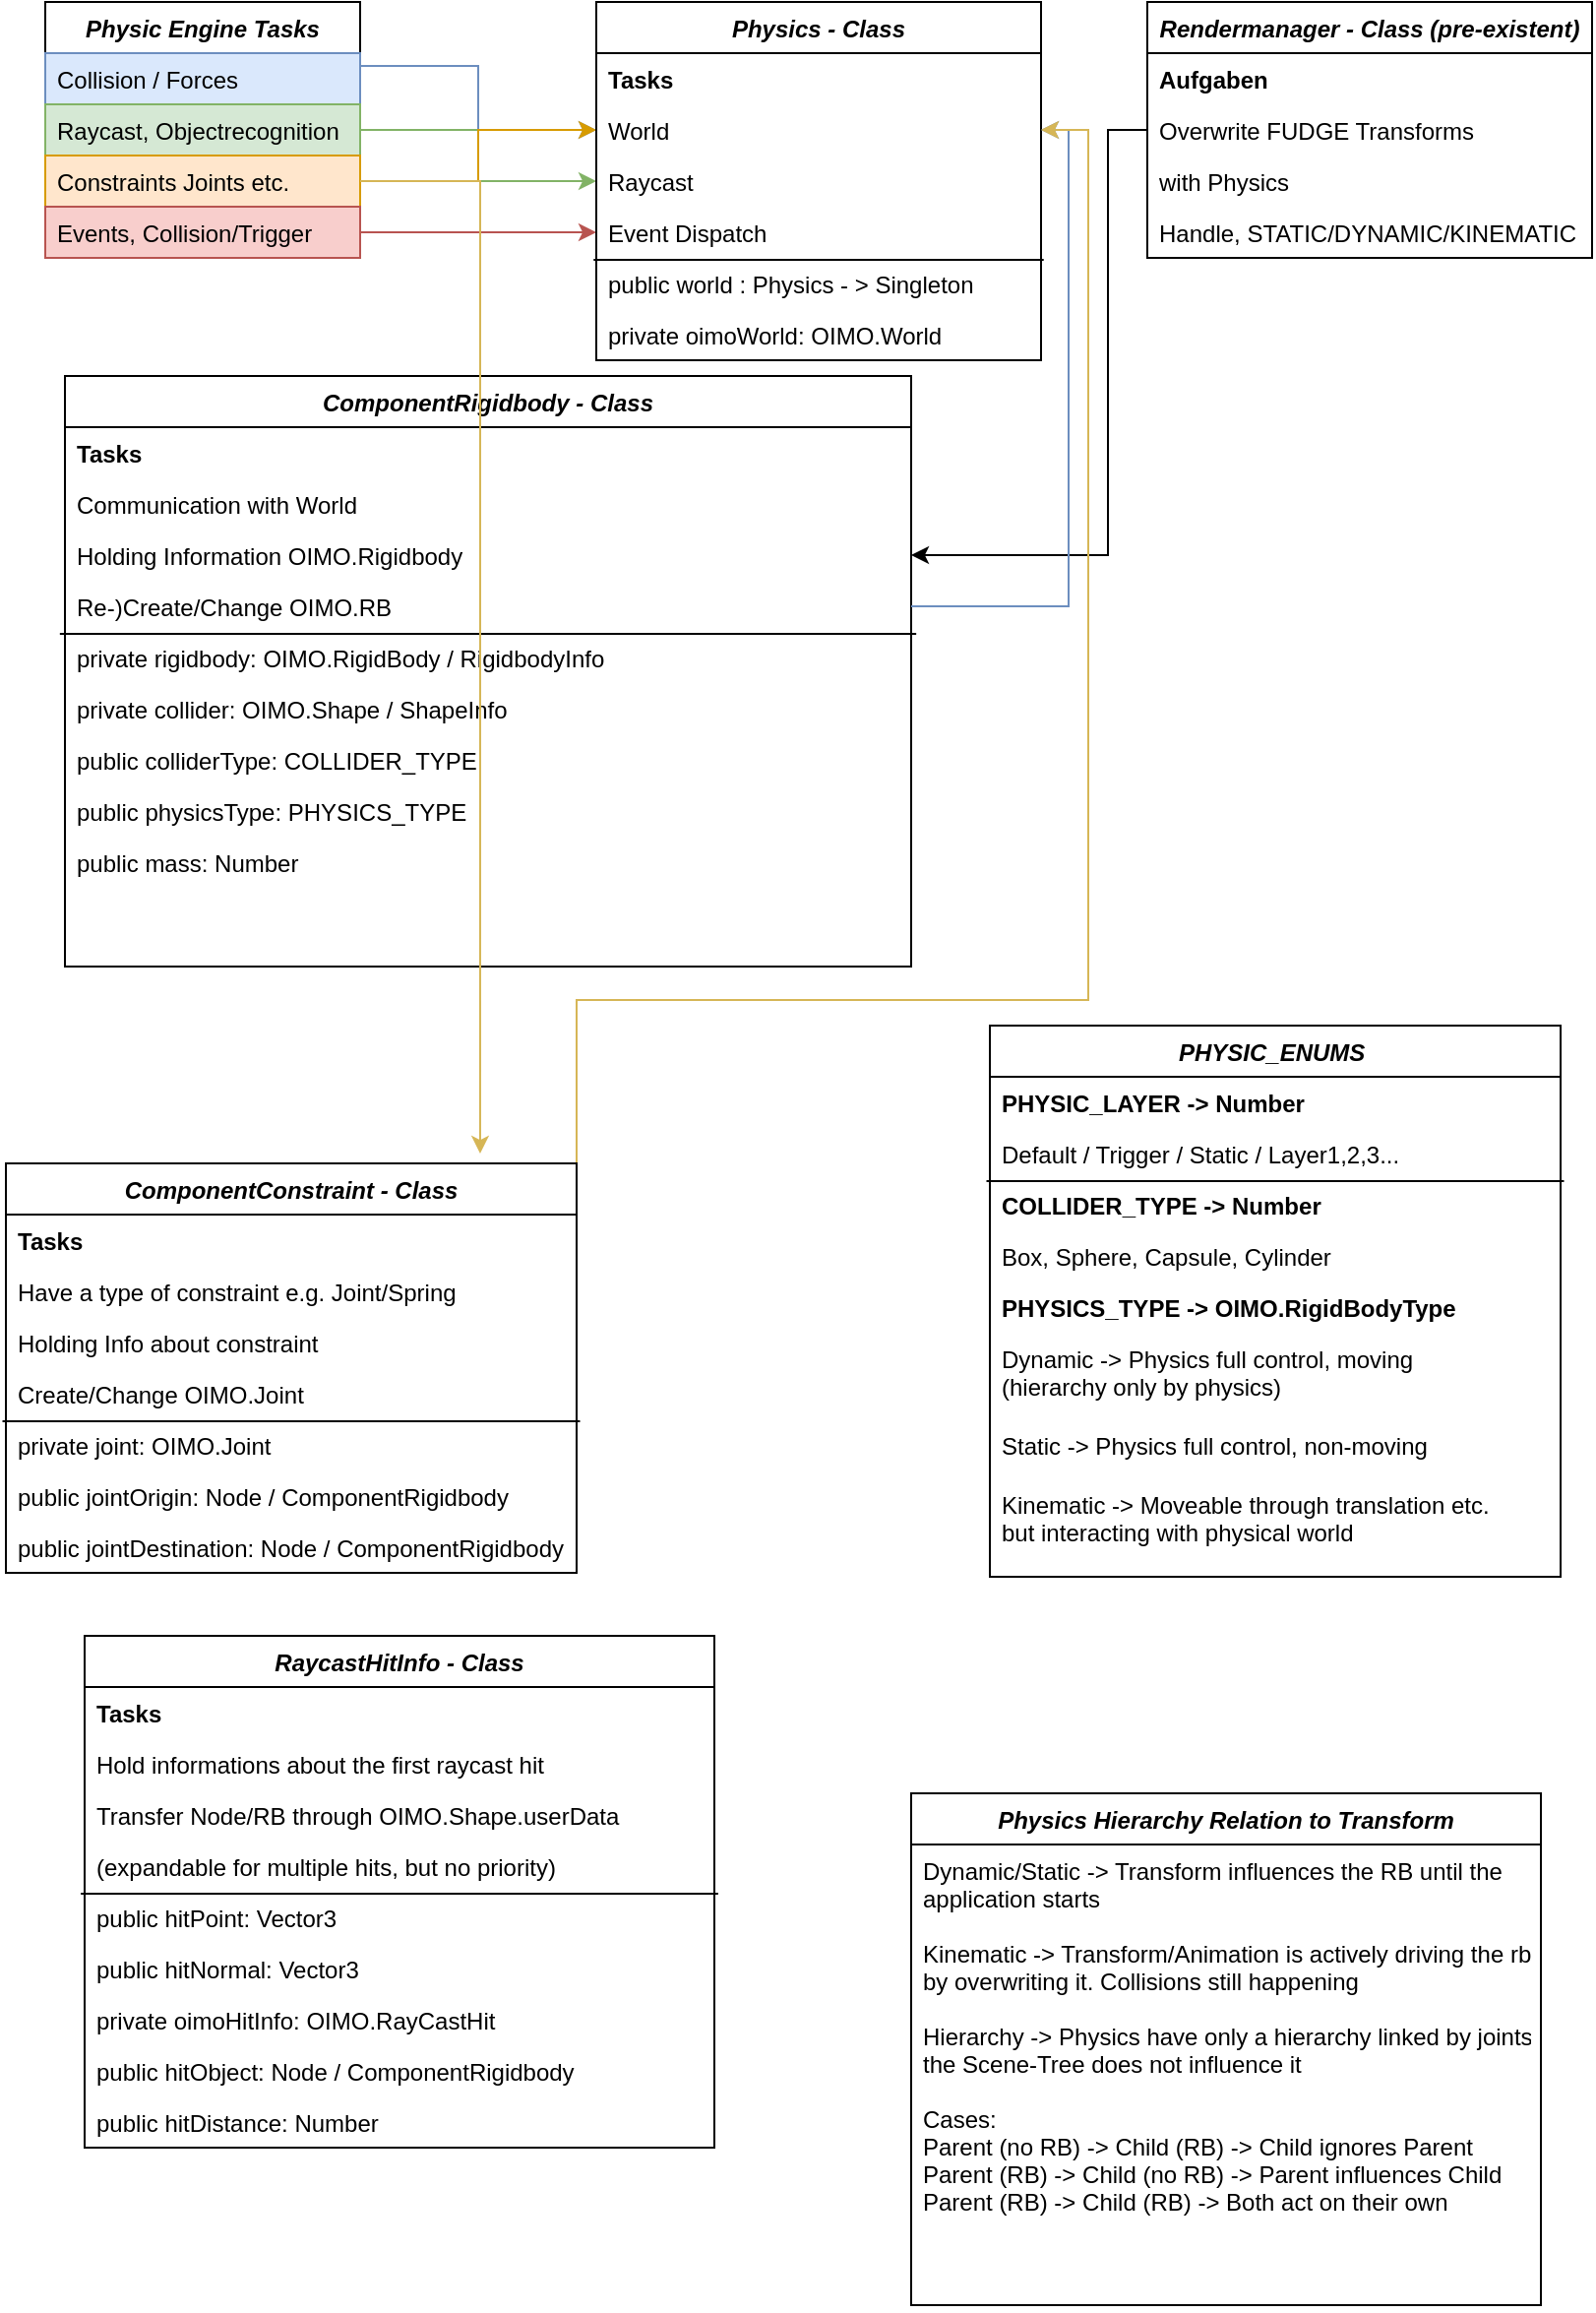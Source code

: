 <mxfile version="13.1.1" type="device"><diagram id="C5RBs43oDa-KdzZeNtuy" name="Page-1"><mxGraphModel dx="1102" dy="582" grid="1" gridSize="10" guides="1" tooltips="1" connect="1" arrows="1" fold="1" page="1" pageScale="1" pageWidth="827" pageHeight="1169" math="0" shadow="0"><root><mxCell id="WIyWlLk6GJQsqaUBKTNV-0"/><mxCell id="WIyWlLk6GJQsqaUBKTNV-1" parent="WIyWlLk6GJQsqaUBKTNV-0"/><mxCell id="fxrfN-DeafulXio4eppU-9" style="edgeStyle=orthogonalEdgeStyle;rounded=0;orthogonalLoop=1;jettySize=auto;html=1;exitX=1;exitY=0.25;exitDx=0;exitDy=0;entryX=0;entryY=0.5;entryDx=0;entryDy=0;fillColor=#dae8fc;strokeColor=#6c8ebf;" parent="WIyWlLk6GJQsqaUBKTNV-1" source="zkfFHV4jXpPFQw0GAbJ--0" target="fxrfN-DeafulXio4eppU-2" edge="1"><mxGeometry relative="1" as="geometry"/></mxCell><mxCell id="zkfFHV4jXpPFQw0GAbJ--0" value="Physic Engine Tasks" style="swimlane;fontStyle=3;align=center;verticalAlign=top;childLayout=stackLayout;horizontal=1;startSize=26;horizontalStack=0;resizeParent=1;resizeLast=0;collapsible=1;marginBottom=0;rounded=0;shadow=0;strokeWidth=1;" parent="WIyWlLk6GJQsqaUBKTNV-1" vertex="1"><mxGeometry x="30" y="30" width="160" height="130" as="geometry"><mxRectangle x="230" y="140" width="160" height="26" as="alternateBounds"/></mxGeometry></mxCell><mxCell id="zkfFHV4jXpPFQw0GAbJ--1" value="Collision / Forces" style="text;align=left;verticalAlign=top;spacingLeft=4;spacingRight=4;overflow=hidden;rotatable=0;points=[[0,0.5],[1,0.5]];portConstraint=eastwest;fillColor=#dae8fc;strokeColor=#6c8ebf;" parent="zkfFHV4jXpPFQw0GAbJ--0" vertex="1"><mxGeometry y="26" width="160" height="26" as="geometry"/></mxCell><mxCell id="zkfFHV4jXpPFQw0GAbJ--2" value="Raycast, Objectrecognition" style="text;align=left;verticalAlign=top;spacingLeft=4;spacingRight=4;overflow=hidden;rotatable=0;points=[[0,0.5],[1,0.5]];portConstraint=eastwest;rounded=0;shadow=0;html=0;fillColor=#d5e8d4;strokeColor=#82b366;" parent="zkfFHV4jXpPFQw0GAbJ--0" vertex="1"><mxGeometry y="52" width="160" height="26" as="geometry"/></mxCell><mxCell id="zkfFHV4jXpPFQw0GAbJ--3" value="Constraints Joints etc." style="text;align=left;verticalAlign=top;spacingLeft=4;spacingRight=4;overflow=hidden;rotatable=0;points=[[0,0.5],[1,0.5]];portConstraint=eastwest;rounded=0;shadow=0;html=0;fillColor=#ffe6cc;strokeColor=#d79b00;" parent="zkfFHV4jXpPFQw0GAbJ--0" vertex="1"><mxGeometry y="78" width="160" height="26" as="geometry"/></mxCell><mxCell id="zkfFHV4jXpPFQw0GAbJ--5" value="Events, Collision/Trigger" style="text;align=left;verticalAlign=top;spacingLeft=4;spacingRight=4;overflow=hidden;rotatable=0;points=[[0,0.5],[1,0.5]];portConstraint=eastwest;fillColor=#f8cecc;strokeColor=#b85450;" parent="zkfFHV4jXpPFQw0GAbJ--0" vertex="1"><mxGeometry y="104" width="160" height="26" as="geometry"/></mxCell><mxCell id="fxrfN-DeafulXio4eppU-10" style="edgeStyle=orthogonalEdgeStyle;rounded=0;orthogonalLoop=1;jettySize=auto;html=1;exitX=1;exitY=0.5;exitDx=0;exitDy=0;entryX=0;entryY=0.5;entryDx=0;entryDy=0;fillColor=#d5e8d4;strokeColor=#82b366;" parent="WIyWlLk6GJQsqaUBKTNV-1" source="zkfFHV4jXpPFQw0GAbJ--2" target="fxrfN-DeafulXio4eppU-3" edge="1"><mxGeometry relative="1" as="geometry"><mxPoint x="250" y="70" as="targetPoint"/></mxGeometry></mxCell><mxCell id="fxrfN-DeafulXio4eppU-11" style="edgeStyle=orthogonalEdgeStyle;rounded=0;orthogonalLoop=1;jettySize=auto;html=1;exitX=1;exitY=0.5;exitDx=0;exitDy=0;entryX=0;entryY=0.5;entryDx=0;entryDy=0;fillColor=#ffe6cc;strokeColor=#d79b00;" parent="WIyWlLk6GJQsqaUBKTNV-1" source="zkfFHV4jXpPFQw0GAbJ--3" target="fxrfN-DeafulXio4eppU-2" edge="1"><mxGeometry relative="1" as="geometry"><mxPoint x="330" y="80" as="targetPoint"/></mxGeometry></mxCell><mxCell id="fxrfN-DeafulXio4eppU-12" style="edgeStyle=orthogonalEdgeStyle;rounded=0;orthogonalLoop=1;jettySize=auto;html=1;exitX=1;exitY=0.5;exitDx=0;exitDy=0;entryX=0;entryY=0.5;entryDx=0;entryDy=0;fillColor=#f8cecc;strokeColor=#b85450;" parent="WIyWlLk6GJQsqaUBKTNV-1" source="zkfFHV4jXpPFQw0GAbJ--5" target="fxrfN-DeafulXio4eppU-4" edge="1"><mxGeometry relative="1" as="geometry"/></mxCell><mxCell id="fxrfN-DeafulXio4eppU-14" value="ComponentRigidbody - Class" style="swimlane;fontStyle=3;align=center;verticalAlign=top;childLayout=stackLayout;horizontal=1;startSize=26;horizontalStack=0;resizeParent=1;resizeLast=0;collapsible=1;marginBottom=0;rounded=0;shadow=0;strokeWidth=1;" parent="WIyWlLk6GJQsqaUBKTNV-1" vertex="1"><mxGeometry x="40" y="220" width="430" height="300" as="geometry"><mxRectangle x="230" y="140" width="160" height="26" as="alternateBounds"/></mxGeometry></mxCell><mxCell id="fxrfN-DeafulXio4eppU-15" value="Tasks" style="text;align=left;verticalAlign=top;spacingLeft=4;spacingRight=4;overflow=hidden;rotatable=0;points=[[0,0.5],[1,0.5]];portConstraint=eastwest;fontStyle=1" parent="fxrfN-DeafulXio4eppU-14" vertex="1"><mxGeometry y="26" width="430" height="26" as="geometry"/></mxCell><mxCell id="fxrfN-DeafulXio4eppU-16" value="Communication with World" style="text;align=left;verticalAlign=top;spacingLeft=4;spacingRight=4;overflow=hidden;rotatable=0;points=[[0,0.5],[1,0.5]];portConstraint=eastwest;" parent="fxrfN-DeafulXio4eppU-14" vertex="1"><mxGeometry y="52" width="430" height="26" as="geometry"/></mxCell><mxCell id="fxrfN-DeafulXio4eppU-17" value="Holding Information OIMO.Rigidbody" style="text;align=left;verticalAlign=top;spacingLeft=4;spacingRight=4;overflow=hidden;rotatable=0;points=[[0,0.5],[1,0.5]];portConstraint=eastwest;rounded=0;shadow=0;html=0;" parent="fxrfN-DeafulXio4eppU-14" vertex="1"><mxGeometry y="78" width="430" height="26" as="geometry"/></mxCell><mxCell id="fxrfN-DeafulXio4eppU-18" value="Re-)Create/Change OIMO.RB" style="text;align=left;verticalAlign=top;spacingLeft=4;spacingRight=4;overflow=hidden;rotatable=0;points=[[0,0.5],[1,0.5]];portConstraint=eastwest;rounded=0;shadow=0;html=0;" parent="fxrfN-DeafulXio4eppU-14" vertex="1"><mxGeometry y="104" width="430" height="26" as="geometry"/></mxCell><mxCell id="fxrfN-DeafulXio4eppU-19" value="private rigidbody: OIMO.RigidBody / RigidbodyInfo" style="text;align=left;verticalAlign=top;spacingLeft=4;spacingRight=4;overflow=hidden;rotatable=0;points=[[0,0.5],[1,0.5]];portConstraint=eastwest;" parent="fxrfN-DeafulXio4eppU-14" vertex="1"><mxGeometry y="130" width="430" height="26" as="geometry"/></mxCell><mxCell id="fxrfN-DeafulXio4eppU-20" value="" style="endArrow=none;html=1;exitX=-0.006;exitY=0.038;exitDx=0;exitDy=0;exitPerimeter=0;entryX=1.006;entryY=0.038;entryDx=0;entryDy=0;entryPerimeter=0;" parent="fxrfN-DeafulXio4eppU-14" source="fxrfN-DeafulXio4eppU-19" target="fxrfN-DeafulXio4eppU-19" edge="1"><mxGeometry width="50" height="50" relative="1" as="geometry"><mxPoint x="136" y="100" as="sourcePoint"/><mxPoint x="186" y="50" as="targetPoint"/></mxGeometry></mxCell><mxCell id="fxrfN-DeafulXio4eppU-77" value="private collider: OIMO.Shape / ShapeInfo" style="text;align=left;verticalAlign=top;spacingLeft=4;spacingRight=4;overflow=hidden;rotatable=0;points=[[0,0.5],[1,0.5]];portConstraint=eastwest;" parent="fxrfN-DeafulXio4eppU-14" vertex="1"><mxGeometry y="156" width="430" height="26" as="geometry"/></mxCell><mxCell id="fxrfN-DeafulXio4eppU-78" value="public colliderType: COLLIDER_TYPE" style="text;align=left;verticalAlign=top;spacingLeft=4;spacingRight=4;overflow=hidden;rotatable=0;points=[[0,0.5],[1,0.5]];portConstraint=eastwest;" parent="fxrfN-DeafulXio4eppU-14" vertex="1"><mxGeometry y="182" width="430" height="26" as="geometry"/></mxCell><mxCell id="fxrfN-DeafulXio4eppU-79" value="public physicsType: PHYSICS_TYPE" style="text;align=left;verticalAlign=top;spacingLeft=4;spacingRight=4;overflow=hidden;rotatable=0;points=[[0,0.5],[1,0.5]];portConstraint=eastwest;" parent="fxrfN-DeafulXio4eppU-14" vertex="1"><mxGeometry y="208" width="430" height="26" as="geometry"/></mxCell><mxCell id="fxrfN-DeafulXio4eppU-80" value="public mass: Number" style="text;align=left;verticalAlign=top;spacingLeft=4;spacingRight=4;overflow=hidden;rotatable=0;points=[[0,0.5],[1,0.5]];portConstraint=eastwest;" parent="fxrfN-DeafulXio4eppU-14" vertex="1"><mxGeometry y="234" width="430" height="26" as="geometry"/></mxCell><mxCell id="fxrfN-DeafulXio4eppU-1" value="Physics - Class" style="swimlane;fontStyle=3;align=center;verticalAlign=top;childLayout=stackLayout;horizontal=1;startSize=26;horizontalStack=0;resizeParent=1;resizeLast=0;collapsible=1;marginBottom=0;rounded=0;shadow=0;strokeWidth=1;" parent="WIyWlLk6GJQsqaUBKTNV-1" vertex="1"><mxGeometry x="310" y="30" width="226" height="182" as="geometry"><mxRectangle x="230" y="140" width="160" height="26" as="alternateBounds"/></mxGeometry></mxCell><mxCell id="fxrfN-DeafulXio4eppU-13" value="Tasks" style="text;align=left;verticalAlign=top;spacingLeft=4;spacingRight=4;overflow=hidden;rotatable=0;points=[[0,0.5],[1,0.5]];portConstraint=eastwest;fontStyle=1" parent="fxrfN-DeafulXio4eppU-1" vertex="1"><mxGeometry y="26" width="226" height="26" as="geometry"/></mxCell><mxCell id="fxrfN-DeafulXio4eppU-2" value="World" style="text;align=left;verticalAlign=top;spacingLeft=4;spacingRight=4;overflow=hidden;rotatable=0;points=[[0,0.5],[1,0.5]];portConstraint=eastwest;" parent="fxrfN-DeafulXio4eppU-1" vertex="1"><mxGeometry y="52" width="226" height="26" as="geometry"/></mxCell><mxCell id="fxrfN-DeafulXio4eppU-3" value="Raycast" style="text;align=left;verticalAlign=top;spacingLeft=4;spacingRight=4;overflow=hidden;rotatable=0;points=[[0,0.5],[1,0.5]];portConstraint=eastwest;rounded=0;shadow=0;html=0;" parent="fxrfN-DeafulXio4eppU-1" vertex="1"><mxGeometry y="78" width="226" height="26" as="geometry"/></mxCell><mxCell id="fxrfN-DeafulXio4eppU-4" value="Event Dispatch" style="text;align=left;verticalAlign=top;spacingLeft=4;spacingRight=4;overflow=hidden;rotatable=0;points=[[0,0.5],[1,0.5]];portConstraint=eastwest;rounded=0;shadow=0;html=0;" parent="fxrfN-DeafulXio4eppU-1" vertex="1"><mxGeometry y="104" width="226" height="26" as="geometry"/></mxCell><mxCell id="fxrfN-DeafulXio4eppU-5" value="public world : Physics - &gt; Singleton" style="text;align=left;verticalAlign=top;spacingLeft=4;spacingRight=4;overflow=hidden;rotatable=0;points=[[0,0.5],[1,0.5]];portConstraint=eastwest;" parent="fxrfN-DeafulXio4eppU-1" vertex="1"><mxGeometry y="130" width="226" height="26" as="geometry"/></mxCell><mxCell id="fxrfN-DeafulXio4eppU-6" value="" style="endArrow=none;html=1;exitX=-0.006;exitY=0.038;exitDx=0;exitDy=0;exitPerimeter=0;entryX=1.006;entryY=0.038;entryDx=0;entryDy=0;entryPerimeter=0;" parent="fxrfN-DeafulXio4eppU-1" source="fxrfN-DeafulXio4eppU-5" target="fxrfN-DeafulXio4eppU-5" edge="1"><mxGeometry width="50" height="50" relative="1" as="geometry"><mxPoint x="136" y="100" as="sourcePoint"/><mxPoint x="186" y="50" as="targetPoint"/></mxGeometry></mxCell><mxCell id="fxrfN-DeafulXio4eppU-7" value="private oimoWorld: OIMO.World " style="text;align=left;verticalAlign=top;spacingLeft=4;spacingRight=4;overflow=hidden;rotatable=0;points=[[0,0.5],[1,0.5]];portConstraint=eastwest;" parent="fxrfN-DeafulXio4eppU-1" vertex="1"><mxGeometry y="156" width="226" height="26" as="geometry"/></mxCell><mxCell id="fxrfN-DeafulXio4eppU-29" style="edgeStyle=orthogonalEdgeStyle;rounded=0;orthogonalLoop=1;jettySize=auto;html=1;exitX=0;exitY=0.5;exitDx=0;exitDy=0;entryX=1;entryY=0.5;entryDx=0;entryDy=0;" parent="WIyWlLk6GJQsqaUBKTNV-1" source="fxrfN-DeafulXio4eppU-24" target="fxrfN-DeafulXio4eppU-17" edge="1"><mxGeometry relative="1" as="geometry"><Array as="points"><mxPoint x="570" y="95"/><mxPoint x="570" y="311"/></Array></mxGeometry></mxCell><mxCell id="fxrfN-DeafulXio4eppU-30" style="edgeStyle=orthogonalEdgeStyle;rounded=0;orthogonalLoop=1;jettySize=auto;html=1;exitX=1;exitY=0.5;exitDx=0;exitDy=0;entryX=1;entryY=0.5;entryDx=0;entryDy=0;fillColor=#dae8fc;strokeColor=#6c8ebf;" parent="WIyWlLk6GJQsqaUBKTNV-1" source="fxrfN-DeafulXio4eppU-18" target="fxrfN-DeafulXio4eppU-2" edge="1"><mxGeometry relative="1" as="geometry"><Array as="points"><mxPoint x="550" y="337"/><mxPoint x="550" y="95"/></Array></mxGeometry></mxCell><mxCell id="fxrfN-DeafulXio4eppU-47" style="edgeStyle=orthogonalEdgeStyle;rounded=0;orthogonalLoop=1;jettySize=auto;html=1;exitX=1;exitY=0.5;exitDx=0;exitDy=0;entryX=0.831;entryY=-0.024;entryDx=0;entryDy=0;entryPerimeter=0;fillColor=#fff2cc;strokeColor=#d6b656;" parent="WIyWlLk6GJQsqaUBKTNV-1" source="zkfFHV4jXpPFQw0GAbJ--3" target="fxrfN-DeafulXio4eppU-31" edge="1"><mxGeometry relative="1" as="geometry"/></mxCell><mxCell id="fxrfN-DeafulXio4eppU-48" style="edgeStyle=orthogonalEdgeStyle;rounded=0;orthogonalLoop=1;jettySize=auto;html=1;exitX=1;exitY=0.5;exitDx=0;exitDy=0;entryX=1;entryY=0.5;entryDx=0;entryDy=0;fillColor=#fff2cc;strokeColor=#d6b656;" parent="WIyWlLk6GJQsqaUBKTNV-1" source="fxrfN-DeafulXio4eppU-35" target="fxrfN-DeafulXio4eppU-2" edge="1"><mxGeometry relative="1" as="geometry"><Array as="points"><mxPoint x="560" y="537"/><mxPoint x="560" y="95"/></Array></mxGeometry></mxCell><mxCell id="fxrfN-DeafulXio4eppU-22" value="Rendermanager - Class (pre-existent)" style="swimlane;fontStyle=3;align=center;verticalAlign=top;childLayout=stackLayout;horizontal=1;startSize=26;horizontalStack=0;resizeParent=1;resizeLast=0;collapsible=1;marginBottom=0;rounded=0;shadow=0;strokeWidth=1;" parent="WIyWlLk6GJQsqaUBKTNV-1" vertex="1"><mxGeometry x="590" y="30" width="226" height="130" as="geometry"><mxRectangle x="230" y="140" width="160" height="26" as="alternateBounds"/></mxGeometry></mxCell><mxCell id="fxrfN-DeafulXio4eppU-23" value="Aufgaben" style="text;align=left;verticalAlign=top;spacingLeft=4;spacingRight=4;overflow=hidden;rotatable=0;points=[[0,0.5],[1,0.5]];portConstraint=eastwest;fontStyle=1" parent="fxrfN-DeafulXio4eppU-22" vertex="1"><mxGeometry y="26" width="226" height="26" as="geometry"/></mxCell><mxCell id="fxrfN-DeafulXio4eppU-24" value="Overwrite FUDGE Transforms" style="text;align=left;verticalAlign=top;spacingLeft=4;spacingRight=4;overflow=hidden;rotatable=0;points=[[0,0.5],[1,0.5]];portConstraint=eastwest;" parent="fxrfN-DeafulXio4eppU-22" vertex="1"><mxGeometry y="52" width="226" height="26" as="geometry"/></mxCell><mxCell id="fxrfN-DeafulXio4eppU-25" value="with Physics" style="text;align=left;verticalAlign=top;spacingLeft=4;spacingRight=4;overflow=hidden;rotatable=0;points=[[0,0.5],[1,0.5]];portConstraint=eastwest;rounded=0;shadow=0;html=0;" parent="fxrfN-DeafulXio4eppU-22" vertex="1"><mxGeometry y="78" width="226" height="26" as="geometry"/></mxCell><mxCell id="fxrfN-DeafulXio4eppU-26" value="Handle, STATIC/DYNAMIC/KINEMATIC" style="text;align=left;verticalAlign=top;spacingLeft=4;spacingRight=4;overflow=hidden;rotatable=0;points=[[0,0.5],[1,0.5]];portConstraint=eastwest;rounded=0;shadow=0;html=0;" parent="fxrfN-DeafulXio4eppU-22" vertex="1"><mxGeometry y="104" width="226" height="26" as="geometry"/></mxCell><mxCell id="fxrfN-DeafulXio4eppU-31" value="ComponentConstraint - Class" style="swimlane;fontStyle=3;align=center;verticalAlign=top;childLayout=stackLayout;horizontal=1;startSize=26;horizontalStack=0;resizeParent=1;resizeLast=0;collapsible=1;marginBottom=0;rounded=0;shadow=0;strokeWidth=1;" parent="WIyWlLk6GJQsqaUBKTNV-1" vertex="1"><mxGeometry x="10" y="620" width="290" height="208" as="geometry"><mxRectangle x="230" y="140" width="160" height="26" as="alternateBounds"/></mxGeometry></mxCell><mxCell id="fxrfN-DeafulXio4eppU-32" value="Tasks" style="text;align=left;verticalAlign=top;spacingLeft=4;spacingRight=4;overflow=hidden;rotatable=0;points=[[0,0.5],[1,0.5]];portConstraint=eastwest;fontStyle=1" parent="fxrfN-DeafulXio4eppU-31" vertex="1"><mxGeometry y="26" width="290" height="26" as="geometry"/></mxCell><mxCell id="fxrfN-DeafulXio4eppU-33" value="Have a type of constraint e.g. Joint/Spring" style="text;align=left;verticalAlign=top;spacingLeft=4;spacingRight=4;overflow=hidden;rotatable=0;points=[[0,0.5],[1,0.5]];portConstraint=eastwest;" parent="fxrfN-DeafulXio4eppU-31" vertex="1"><mxGeometry y="52" width="290" height="26" as="geometry"/></mxCell><mxCell id="fxrfN-DeafulXio4eppU-34" value="Holding Info about constraint" style="text;align=left;verticalAlign=top;spacingLeft=4;spacingRight=4;overflow=hidden;rotatable=0;points=[[0,0.5],[1,0.5]];portConstraint=eastwest;rounded=0;shadow=0;html=0;" parent="fxrfN-DeafulXio4eppU-31" vertex="1"><mxGeometry y="78" width="290" height="26" as="geometry"/></mxCell><mxCell id="fxrfN-DeafulXio4eppU-35" value="Create/Change OIMO.Joint" style="text;align=left;verticalAlign=top;spacingLeft=4;spacingRight=4;overflow=hidden;rotatable=0;points=[[0,0.5],[1,0.5]];portConstraint=eastwest;rounded=0;shadow=0;html=0;" parent="fxrfN-DeafulXio4eppU-31" vertex="1"><mxGeometry y="104" width="290" height="26" as="geometry"/></mxCell><mxCell id="fxrfN-DeafulXio4eppU-36" value="private joint: OIMO.Joint" style="text;align=left;verticalAlign=top;spacingLeft=4;spacingRight=4;overflow=hidden;rotatable=0;points=[[0,0.5],[1,0.5]];portConstraint=eastwest;" parent="fxrfN-DeafulXio4eppU-31" vertex="1"><mxGeometry y="130" width="290" height="26" as="geometry"/></mxCell><mxCell id="fxrfN-DeafulXio4eppU-37" value="" style="endArrow=none;html=1;exitX=-0.006;exitY=0.038;exitDx=0;exitDy=0;exitPerimeter=0;entryX=1.006;entryY=0.038;entryDx=0;entryDy=0;entryPerimeter=0;" parent="fxrfN-DeafulXio4eppU-31" source="fxrfN-DeafulXio4eppU-36" target="fxrfN-DeafulXio4eppU-36" edge="1"><mxGeometry width="50" height="50" relative="1" as="geometry"><mxPoint x="136" y="100" as="sourcePoint"/><mxPoint x="186" y="50" as="targetPoint"/></mxGeometry></mxCell><mxCell id="fxrfN-DeafulXio4eppU-45" value="public jointOrigin: Node / ComponentRigidbody" style="text;align=left;verticalAlign=top;spacingLeft=4;spacingRight=4;overflow=hidden;rotatable=0;points=[[0,0.5],[1,0.5]];portConstraint=eastwest;" parent="fxrfN-DeafulXio4eppU-31" vertex="1"><mxGeometry y="156" width="290" height="26" as="geometry"/></mxCell><mxCell id="fxrfN-DeafulXio4eppU-46" value="public jointDestination: Node / ComponentRigidbody" style="text;align=left;verticalAlign=top;spacingLeft=4;spacingRight=4;overflow=hidden;rotatable=0;points=[[0,0.5],[1,0.5]];portConstraint=eastwest;" parent="fxrfN-DeafulXio4eppU-31" vertex="1"><mxGeometry y="182" width="290" height="26" as="geometry"/></mxCell><mxCell id="fxrfN-DeafulXio4eppU-49" value="PHYSIC_ENUMS " style="swimlane;fontStyle=3;align=center;verticalAlign=top;childLayout=stackLayout;horizontal=1;startSize=26;horizontalStack=0;resizeParent=1;resizeLast=0;collapsible=1;marginBottom=0;rounded=0;shadow=0;strokeWidth=1;" parent="WIyWlLk6GJQsqaUBKTNV-1" vertex="1"><mxGeometry x="510" y="550" width="290" height="280" as="geometry"><mxRectangle x="230" y="140" width="160" height="26" as="alternateBounds"/></mxGeometry></mxCell><mxCell id="fxrfN-DeafulXio4eppU-50" value="PHYSIC_LAYER -&gt; Number" style="text;align=left;verticalAlign=top;spacingLeft=4;spacingRight=4;overflow=hidden;rotatable=0;points=[[0,0.5],[1,0.5]];portConstraint=eastwest;fontStyle=1" parent="fxrfN-DeafulXio4eppU-49" vertex="1"><mxGeometry y="26" width="290" height="26" as="geometry"/></mxCell><mxCell id="fxrfN-DeafulXio4eppU-51" value="Default / Trigger / Static / Layer1,2,3...  " style="text;align=left;verticalAlign=top;spacingLeft=4;spacingRight=4;overflow=hidden;rotatable=0;points=[[0,0.5],[1,0.5]];portConstraint=eastwest;" parent="fxrfN-DeafulXio4eppU-49" vertex="1"><mxGeometry y="52" width="290" height="26" as="geometry"/></mxCell><mxCell id="fxrfN-DeafulXio4eppU-54" value="COLLIDER_TYPE -&gt; Number" style="text;align=left;verticalAlign=top;spacingLeft=4;spacingRight=4;overflow=hidden;rotatable=0;points=[[0,0.5],[1,0.5]];portConstraint=eastwest;fontStyle=1" parent="fxrfN-DeafulXio4eppU-49" vertex="1"><mxGeometry y="78" width="290" height="26" as="geometry"/></mxCell><mxCell id="fxrfN-DeafulXio4eppU-55" value="" style="endArrow=none;html=1;exitX=-0.006;exitY=0.038;exitDx=0;exitDy=0;exitPerimeter=0;entryX=1.006;entryY=0.038;entryDx=0;entryDy=0;entryPerimeter=0;" parent="fxrfN-DeafulXio4eppU-49" source="fxrfN-DeafulXio4eppU-54" target="fxrfN-DeafulXio4eppU-54" edge="1"><mxGeometry width="50" height="50" relative="1" as="geometry"><mxPoint x="136" y="100" as="sourcePoint"/><mxPoint x="186" y="50" as="targetPoint"/></mxGeometry></mxCell><mxCell id="fxrfN-DeafulXio4eppU-56" value="Box, Sphere, Capsule, Cylinder" style="text;align=left;verticalAlign=top;spacingLeft=4;spacingRight=4;overflow=hidden;rotatable=0;points=[[0,0.5],[1,0.5]];portConstraint=eastwest;" parent="fxrfN-DeafulXio4eppU-49" vertex="1"><mxGeometry y="104" width="290" height="26" as="geometry"/></mxCell><mxCell id="fxrfN-DeafulXio4eppU-57" value="PHYSICS_TYPE -&gt; OIMO.RigidBodyType" style="text;align=left;verticalAlign=top;spacingLeft=4;spacingRight=4;overflow=hidden;rotatable=0;points=[[0,0.5],[1,0.5]];portConstraint=eastwest;fontStyle=1" parent="fxrfN-DeafulXio4eppU-49" vertex="1"><mxGeometry y="130" width="290" height="26" as="geometry"/></mxCell><mxCell id="fxrfN-DeafulXio4eppU-58" value="Dynamic -&gt; Physics full control, moving &#10;(hierarchy only by physics)" style="text;align=left;verticalAlign=top;spacingLeft=4;spacingRight=4;overflow=hidden;rotatable=0;points=[[0,0.5],[1,0.5]];portConstraint=eastwest;" parent="fxrfN-DeafulXio4eppU-49" vertex="1"><mxGeometry y="156" width="290" height="44" as="geometry"/></mxCell><mxCell id="fxrfN-DeafulXio4eppU-59" value="Static -&gt; Physics full control, non-moving " style="text;align=left;verticalAlign=top;spacingLeft=4;spacingRight=4;overflow=hidden;rotatable=0;points=[[0,0.5],[1,0.5]];portConstraint=eastwest;" parent="fxrfN-DeafulXio4eppU-49" vertex="1"><mxGeometry y="200" width="290" height="30" as="geometry"/></mxCell><mxCell id="fxrfN-DeafulXio4eppU-60" value="Kinematic -&gt; Moveable through translation etc. &#10;but interacting with physical world" style="text;align=left;verticalAlign=top;spacingLeft=4;spacingRight=4;overflow=hidden;rotatable=0;points=[[0,0.5],[1,0.5]];portConstraint=eastwest;" parent="fxrfN-DeafulXio4eppU-49" vertex="1"><mxGeometry y="230" width="290" height="50" as="geometry"/></mxCell><mxCell id="fxrfN-DeafulXio4eppU-61" value="RaycastHitInfo - Class" style="swimlane;fontStyle=3;align=center;verticalAlign=top;childLayout=stackLayout;horizontal=1;startSize=26;horizontalStack=0;resizeParent=1;resizeLast=0;collapsible=1;marginBottom=0;rounded=0;shadow=0;strokeWidth=1;" parent="WIyWlLk6GJQsqaUBKTNV-1" vertex="1"><mxGeometry x="50" y="860" width="320" height="260" as="geometry"><mxRectangle x="230" y="140" width="160" height="26" as="alternateBounds"/></mxGeometry></mxCell><mxCell id="fxrfN-DeafulXio4eppU-62" value="Tasks" style="text;align=left;verticalAlign=top;spacingLeft=4;spacingRight=4;overflow=hidden;rotatable=0;points=[[0,0.5],[1,0.5]];portConstraint=eastwest;fontStyle=1" parent="fxrfN-DeafulXio4eppU-61" vertex="1"><mxGeometry y="26" width="320" height="26" as="geometry"/></mxCell><mxCell id="fxrfN-DeafulXio4eppU-63" value="Hold informations about the first raycast hit" style="text;align=left;verticalAlign=top;spacingLeft=4;spacingRight=4;overflow=hidden;rotatable=0;points=[[0,0.5],[1,0.5]];portConstraint=eastwest;" parent="fxrfN-DeafulXio4eppU-61" vertex="1"><mxGeometry y="52" width="320" height="26" as="geometry"/></mxCell><mxCell id="fxrfN-DeafulXio4eppU-67" value="" style="endArrow=none;html=1;exitX=-0.006;exitY=0.038;exitDx=0;exitDy=0;exitPerimeter=0;entryX=1.006;entryY=0.038;entryDx=0;entryDy=0;entryPerimeter=0;" parent="fxrfN-DeafulXio4eppU-61" source="fxrfN-DeafulXio4eppU-66" target="fxrfN-DeafulXio4eppU-66" edge="1"><mxGeometry width="50" height="50" relative="1" as="geometry"><mxPoint x="136" y="100" as="sourcePoint"/><mxPoint x="186" y="50" as="targetPoint"/></mxGeometry></mxCell><mxCell id="fxrfN-DeafulXio4eppU-76" value="Transfer Node/RB through OIMO.Shape.userData" style="text;align=left;verticalAlign=top;spacingLeft=4;spacingRight=4;overflow=hidden;rotatable=0;points=[[0,0.5],[1,0.5]];portConstraint=eastwest;" parent="fxrfN-DeafulXio4eppU-61" vertex="1"><mxGeometry y="78" width="320" height="26" as="geometry"/></mxCell><mxCell id="fxrfN-DeafulXio4eppU-71" value="(expandable for multiple hits, but no priority)" style="text;align=left;verticalAlign=top;spacingLeft=4;spacingRight=4;overflow=hidden;rotatable=0;points=[[0,0.5],[1,0.5]];portConstraint=eastwest;" parent="fxrfN-DeafulXio4eppU-61" vertex="1"><mxGeometry y="104" width="320" height="26" as="geometry"/></mxCell><mxCell id="fxrfN-DeafulXio4eppU-66" value="public hitPoint: Vector3" style="text;align=left;verticalAlign=top;spacingLeft=4;spacingRight=4;overflow=hidden;rotatable=0;points=[[0,0.5],[1,0.5]];portConstraint=eastwest;" parent="fxrfN-DeafulXio4eppU-61" vertex="1"><mxGeometry y="130" width="320" height="26" as="geometry"/></mxCell><mxCell id="fxrfN-DeafulXio4eppU-72" value="public hitNormal: Vector3" style="text;align=left;verticalAlign=top;spacingLeft=4;spacingRight=4;overflow=hidden;rotatable=0;points=[[0,0.5],[1,0.5]];portConstraint=eastwest;" parent="fxrfN-DeafulXio4eppU-61" vertex="1"><mxGeometry y="156" width="320" height="26" as="geometry"/></mxCell><mxCell id="fxrfN-DeafulXio4eppU-68" value="private oimoHitInfo: OIMO.RayCastHit" style="text;align=left;verticalAlign=top;spacingLeft=4;spacingRight=4;overflow=hidden;rotatable=0;points=[[0,0.5],[1,0.5]];portConstraint=eastwest;" parent="fxrfN-DeafulXio4eppU-61" vertex="1"><mxGeometry y="182" width="320" height="26" as="geometry"/></mxCell><mxCell id="fxrfN-DeafulXio4eppU-74" value="public hitObject: Node / ComponentRigidbody" style="text;align=left;verticalAlign=top;spacingLeft=4;spacingRight=4;overflow=hidden;rotatable=0;points=[[0,0.5],[1,0.5]];portConstraint=eastwest;" parent="fxrfN-DeafulXio4eppU-61" vertex="1"><mxGeometry y="208" width="320" height="26" as="geometry"/></mxCell><mxCell id="fxrfN-DeafulXio4eppU-75" value="public hitDistance: Number" style="text;align=left;verticalAlign=top;spacingLeft=4;spacingRight=4;overflow=hidden;rotatable=0;points=[[0,0.5],[1,0.5]];portConstraint=eastwest;" parent="fxrfN-DeafulXio4eppU-61" vertex="1"><mxGeometry y="234" width="320" height="26" as="geometry"/></mxCell><mxCell id="ALR1mqGqC9fB7sVCNNU4-0" value="Physics Hierarchy Relation to Transform" style="swimlane;fontStyle=3;align=center;verticalAlign=top;childLayout=stackLayout;horizontal=1;startSize=26;horizontalStack=0;resizeParent=1;resizeLast=0;collapsible=1;marginBottom=0;rounded=0;shadow=0;strokeWidth=1;" vertex="1" parent="WIyWlLk6GJQsqaUBKTNV-1"><mxGeometry x="470" y="940" width="320" height="260" as="geometry"><mxRectangle x="230" y="140" width="160" height="26" as="alternateBounds"/></mxGeometry></mxCell><mxCell id="ALR1mqGqC9fB7sVCNNU4-11" value="Dynamic/Static -&gt; Transform influences the RB until the&#10;application starts&#10;&#10;Kinematic -&gt; Transform/Animation is actively driving the rb,&#10;by overwriting it. Collisions still happening&#10;&#10;Hierarchy -&gt; Physics have only a hierarchy linked by joints,&#10;the Scene-Tree does not influence it&#10;&#10;Cases:&#10;Parent (no RB) -&gt; Child (RB) -&gt; Child ignores Parent&#10;Parent (RB) -&gt; Child (no RB) -&gt; Parent influences Child&#10;Parent (RB) -&gt; Child (RB) -&gt; Both act on their own" style="text;align=left;verticalAlign=top;spacingLeft=4;spacingRight=4;overflow=hidden;rotatable=0;points=[[0,0.5],[1,0.5]];portConstraint=eastwest;" vertex="1" parent="ALR1mqGqC9fB7sVCNNU4-0"><mxGeometry y="26" width="320" height="234" as="geometry"/></mxCell></root></mxGraphModel></diagram></mxfile>